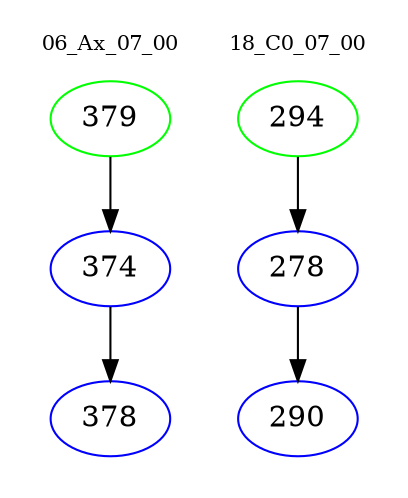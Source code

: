 digraph{
subgraph cluster_0 {
color = white
label = "06_Ax_07_00";
fontsize=10;
T0_379 [label="379", color="green"]
T0_379 -> T0_374 [color="black"]
T0_374 [label="374", color="blue"]
T0_374 -> T0_378 [color="black"]
T0_378 [label="378", color="blue"]
}
subgraph cluster_1 {
color = white
label = "18_C0_07_00";
fontsize=10;
T1_294 [label="294", color="green"]
T1_294 -> T1_278 [color="black"]
T1_278 [label="278", color="blue"]
T1_278 -> T1_290 [color="black"]
T1_290 [label="290", color="blue"]
}
}
